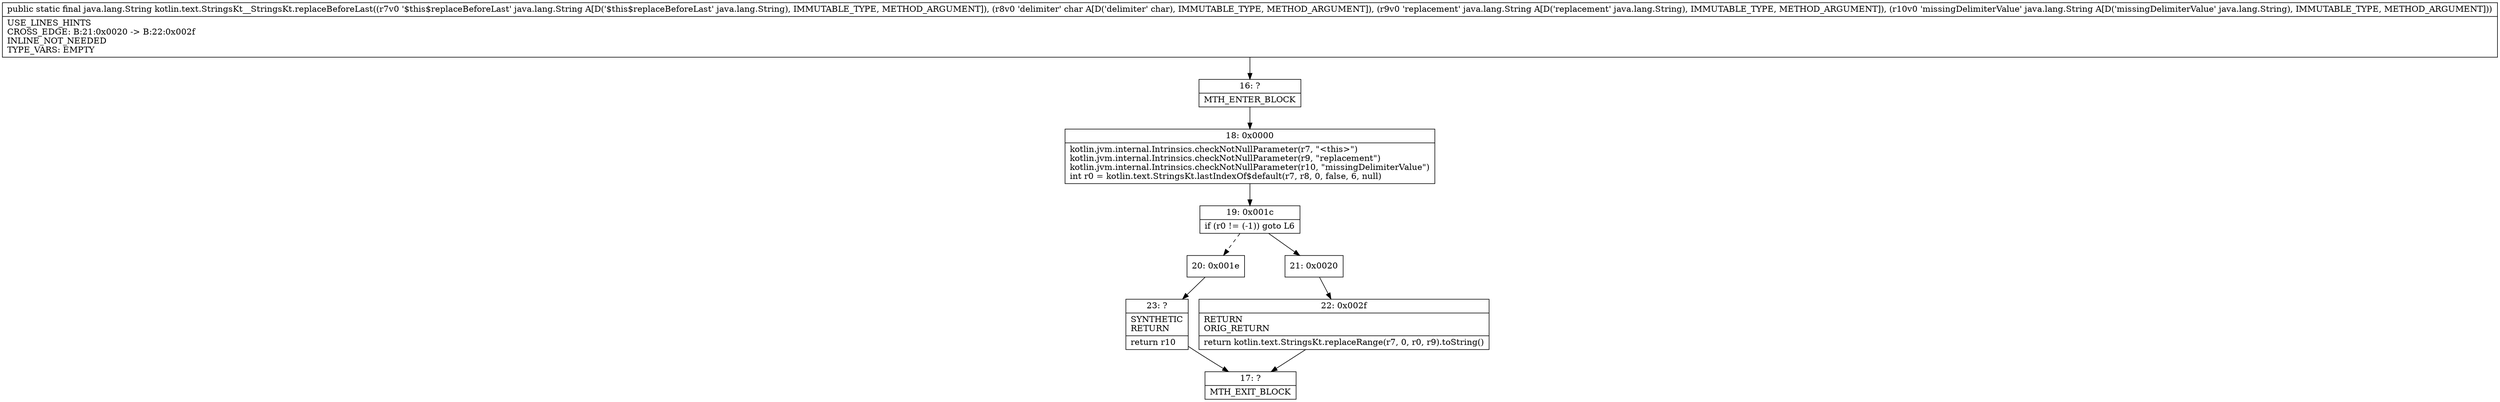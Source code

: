 digraph "CFG forkotlin.text.StringsKt__StringsKt.replaceBeforeLast(Ljava\/lang\/String;CLjava\/lang\/String;Ljava\/lang\/String;)Ljava\/lang\/String;" {
Node_16 [shape=record,label="{16\:\ ?|MTH_ENTER_BLOCK\l}"];
Node_18 [shape=record,label="{18\:\ 0x0000|kotlin.jvm.internal.Intrinsics.checkNotNullParameter(r7, \"\<this\>\")\lkotlin.jvm.internal.Intrinsics.checkNotNullParameter(r9, \"replacement\")\lkotlin.jvm.internal.Intrinsics.checkNotNullParameter(r10, \"missingDelimiterValue\")\lint r0 = kotlin.text.StringsKt.lastIndexOf$default(r7, r8, 0, false, 6, null)\l}"];
Node_19 [shape=record,label="{19\:\ 0x001c|if (r0 != (\-1)) goto L6\l}"];
Node_20 [shape=record,label="{20\:\ 0x001e}"];
Node_23 [shape=record,label="{23\:\ ?|SYNTHETIC\lRETURN\l|return r10\l}"];
Node_17 [shape=record,label="{17\:\ ?|MTH_EXIT_BLOCK\l}"];
Node_21 [shape=record,label="{21\:\ 0x0020}"];
Node_22 [shape=record,label="{22\:\ 0x002f|RETURN\lORIG_RETURN\l|return kotlin.text.StringsKt.replaceRange(r7, 0, r0, r9).toString()\l}"];
MethodNode[shape=record,label="{public static final java.lang.String kotlin.text.StringsKt__StringsKt.replaceBeforeLast((r7v0 '$this$replaceBeforeLast' java.lang.String A[D('$this$replaceBeforeLast' java.lang.String), IMMUTABLE_TYPE, METHOD_ARGUMENT]), (r8v0 'delimiter' char A[D('delimiter' char), IMMUTABLE_TYPE, METHOD_ARGUMENT]), (r9v0 'replacement' java.lang.String A[D('replacement' java.lang.String), IMMUTABLE_TYPE, METHOD_ARGUMENT]), (r10v0 'missingDelimiterValue' java.lang.String A[D('missingDelimiterValue' java.lang.String), IMMUTABLE_TYPE, METHOD_ARGUMENT]))  | USE_LINES_HINTS\lCROSS_EDGE: B:21:0x0020 \-\> B:22:0x002f\lINLINE_NOT_NEEDED\lTYPE_VARS: EMPTY\l}"];
MethodNode -> Node_16;Node_16 -> Node_18;
Node_18 -> Node_19;
Node_19 -> Node_20[style=dashed];
Node_19 -> Node_21;
Node_20 -> Node_23;
Node_23 -> Node_17;
Node_21 -> Node_22;
Node_22 -> Node_17;
}

